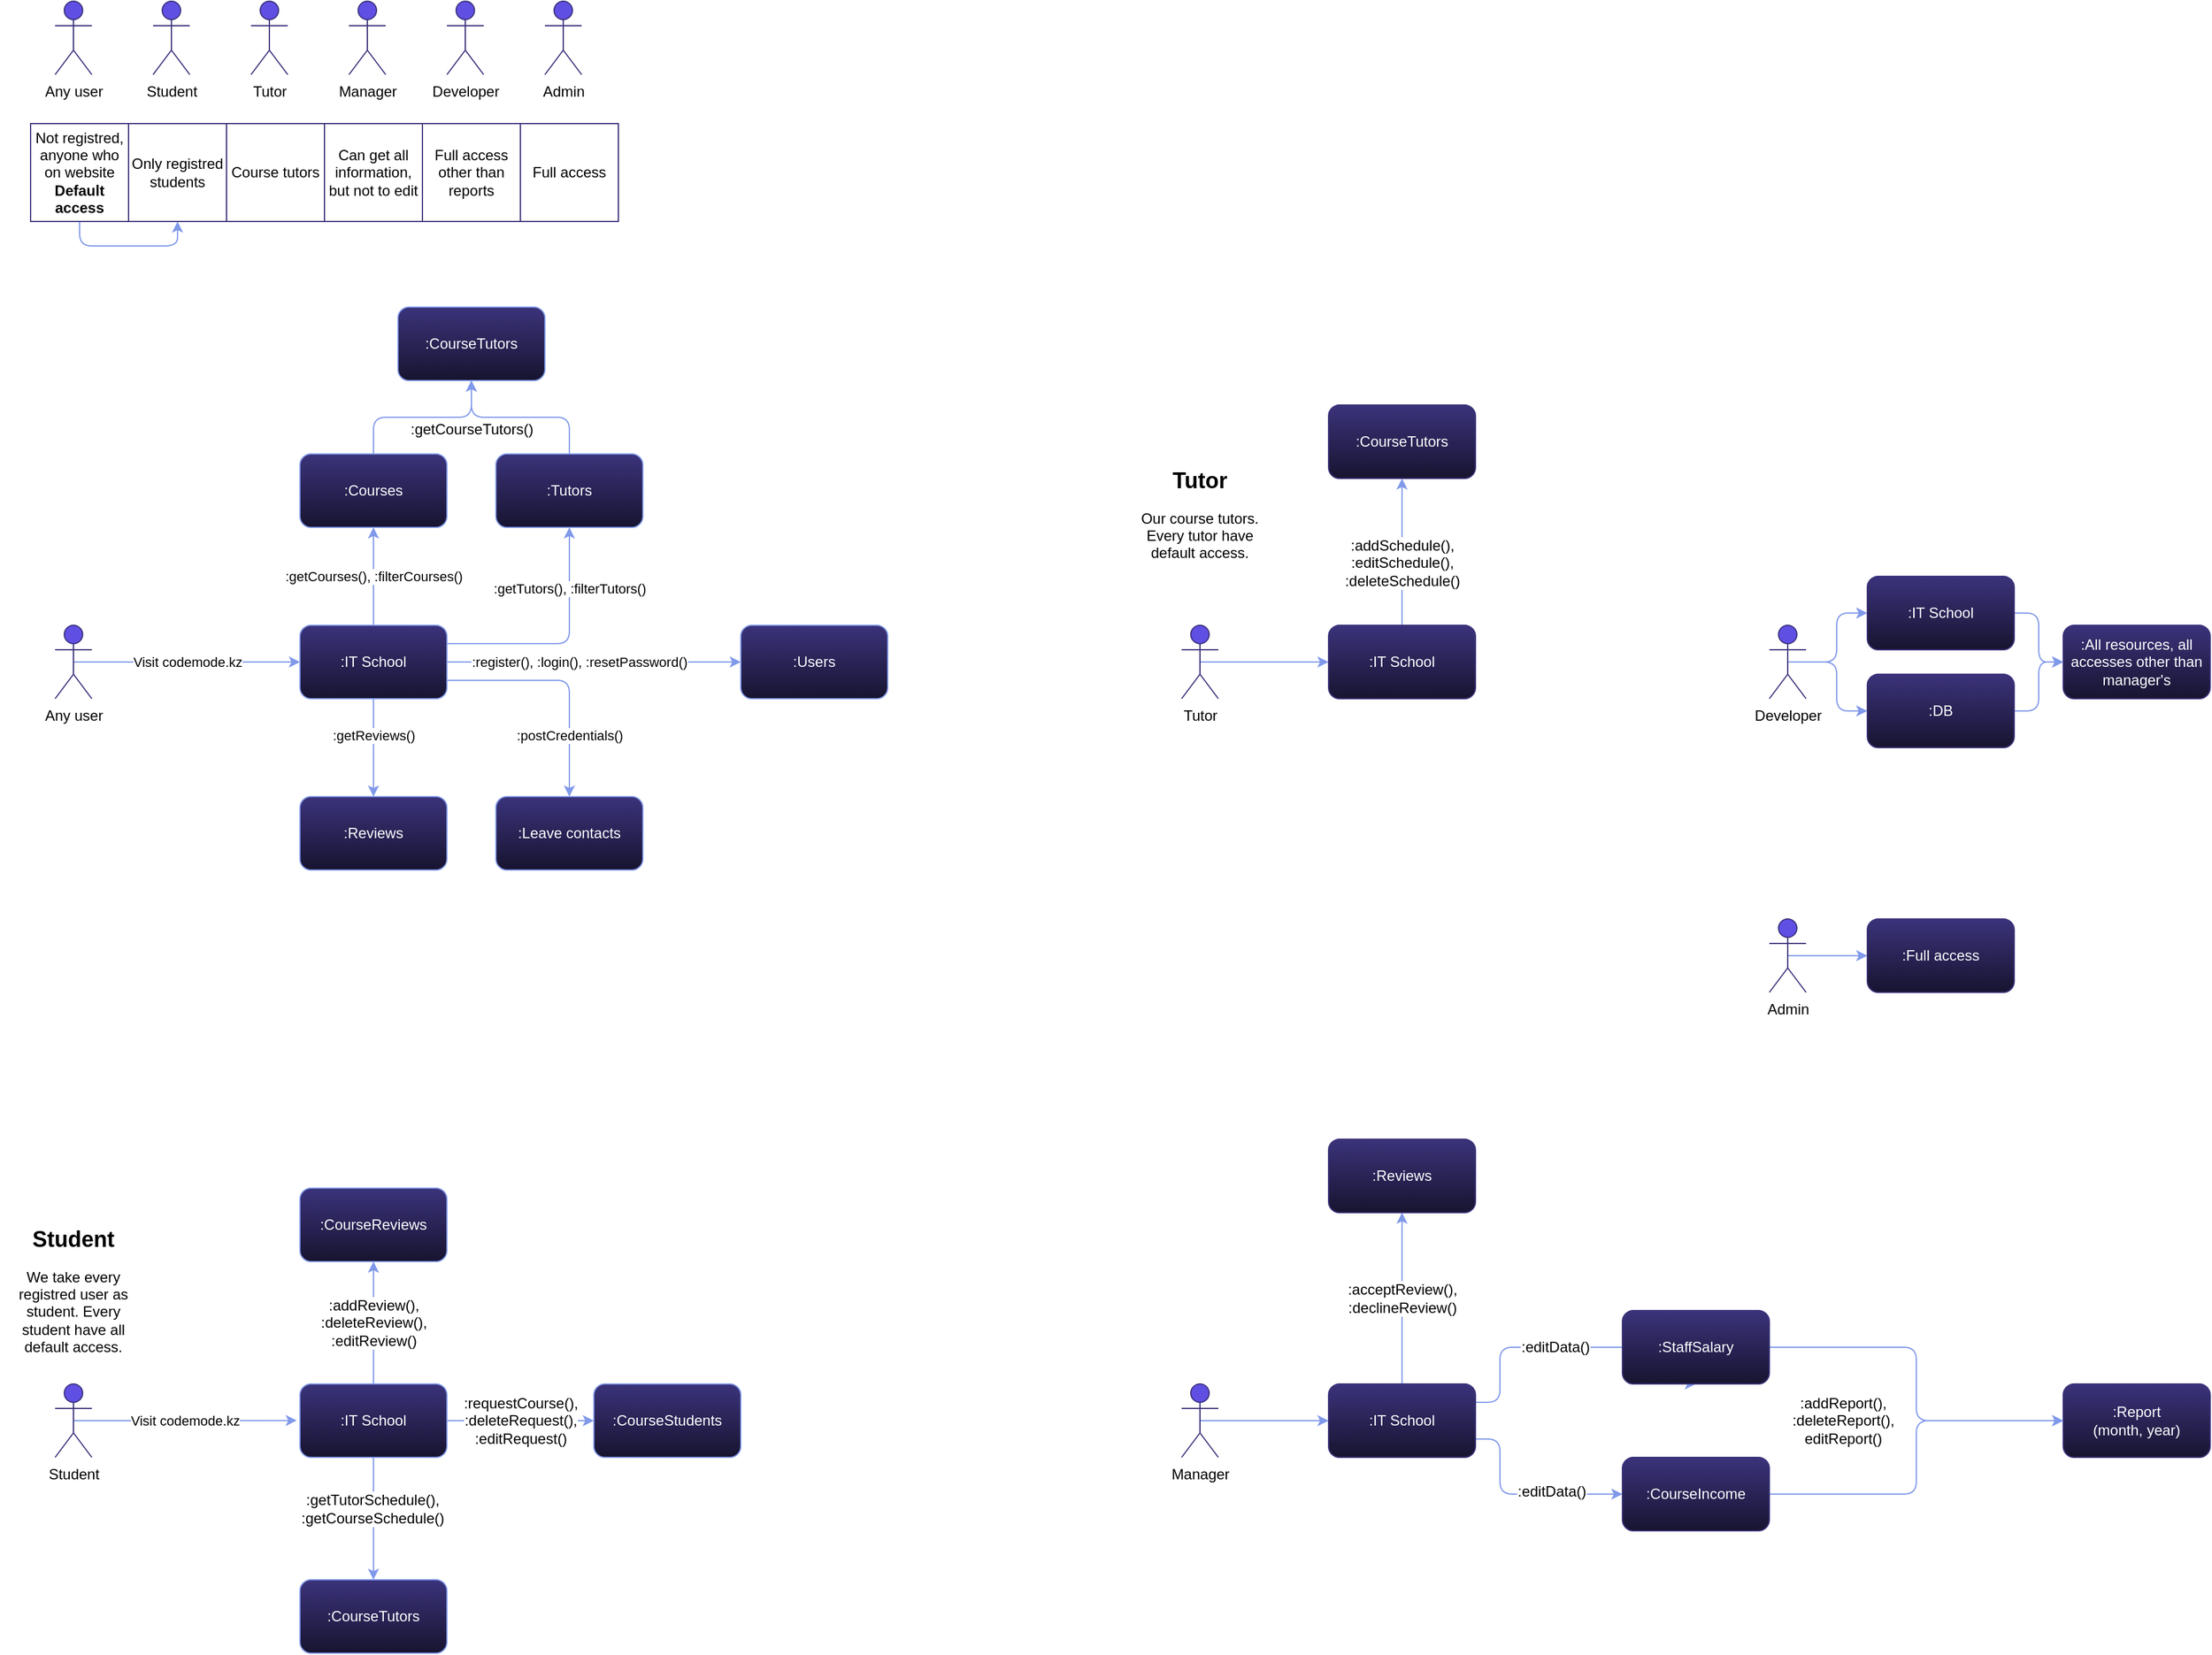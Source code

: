 <mxfile version="20.5.1" type="github">
  <diagram id="ZWF6b7iuOPfIiEEski0A" name="Страница 1">
    <mxGraphModel dx="1169" dy="450" grid="0" gridSize="10" guides="1" tooltips="1" connect="1" arrows="1" fold="1" page="0" pageScale="1" pageWidth="827" pageHeight="1169" math="0" shadow="0">
      <root>
        <mxCell id="0" />
        <mxCell id="1" parent="0" />
        <mxCell id="YZMeSxpaRm9HqnoEJb-N-1" value="Any user" style="shape=umlActor;verticalLabelPosition=bottom;verticalAlign=top;html=1;outlineConnect=0;fillColor=#5F4FE3;strokeColor=#3B337B;" parent="1" vertex="1">
          <mxGeometry x="40" y="20" width="30" height="60" as="geometry" />
        </mxCell>
        <mxCell id="YZMeSxpaRm9HqnoEJb-N-5" value="Manager" style="shape=umlActor;verticalLabelPosition=bottom;verticalAlign=top;html=1;outlineConnect=0;fillColor=#5F4FE3;strokeColor=#3B337B;" parent="1" vertex="1">
          <mxGeometry x="280" y="20" width="30" height="60" as="geometry" />
        </mxCell>
        <mxCell id="YZMeSxpaRm9HqnoEJb-N-8" value="Admin" style="shape=umlActor;verticalLabelPosition=bottom;verticalAlign=top;html=1;outlineConnect=0;fillColor=#5F4FE3;strokeColor=#3B337B;" parent="1" vertex="1">
          <mxGeometry x="440" y="20" width="30" height="60" as="geometry" />
        </mxCell>
        <mxCell id="YZMeSxpaRm9HqnoEJb-N-9" value="Developer" style="shape=umlActor;verticalLabelPosition=bottom;verticalAlign=top;html=1;outlineConnect=0;fillColor=#5F4FE3;strokeColor=#3B337B;" parent="1" vertex="1">
          <mxGeometry x="360" y="20" width="30" height="60" as="geometry" />
        </mxCell>
        <mxCell id="YZMeSxpaRm9HqnoEJb-N-10" value="Student" style="shape=umlActor;verticalLabelPosition=bottom;verticalAlign=top;html=1;outlineConnect=0;fillColor=#5F4FE3;strokeColor=#3B337B;" parent="1" vertex="1">
          <mxGeometry x="120" y="20" width="30" height="60" as="geometry" />
        </mxCell>
        <mxCell id="YZMeSxpaRm9HqnoEJb-N-15" value="Tutor" style="shape=umlActor;verticalLabelPosition=bottom;verticalAlign=top;html=1;outlineConnect=0;fillColor=#5F4FE3;strokeColor=#3B337B;" parent="1" vertex="1">
          <mxGeometry x="200" y="20" width="30" height="60" as="geometry" />
        </mxCell>
        <mxCell id="YZMeSxpaRm9HqnoEJb-N-58" style="edgeStyle=orthogonalEdgeStyle;rounded=1;orthogonalLoop=1;jettySize=auto;html=1;exitX=0.5;exitY=1;exitDx=0;exitDy=0;entryX=0.5;entryY=1;entryDx=0;entryDy=0;strokeColor=#8099E9;" parent="1" source="YZMeSxpaRm9HqnoEJb-N-20" target="YZMeSxpaRm9HqnoEJb-N-21" edge="1">
          <mxGeometry relative="1" as="geometry" />
        </mxCell>
        <mxCell id="YZMeSxpaRm9HqnoEJb-N-20" value="Not registred, anyone who on website&lt;br&gt;&lt;b&gt;Default access&lt;/b&gt;" style="rounded=0;whiteSpace=wrap;html=1;strokeColor=#3B337B;" parent="1" vertex="1">
          <mxGeometry x="20" y="120" width="80" height="80" as="geometry" />
        </mxCell>
        <mxCell id="YZMeSxpaRm9HqnoEJb-N-21" value="Only registred students" style="rounded=0;whiteSpace=wrap;html=1;strokeColor=#3B337B;" parent="1" vertex="1">
          <mxGeometry x="100" y="120" width="80" height="80" as="geometry" />
        </mxCell>
        <mxCell id="YZMeSxpaRm9HqnoEJb-N-22" value="Course tutors" style="rounded=0;whiteSpace=wrap;html=1;strokeColor=#3B337B;" parent="1" vertex="1">
          <mxGeometry x="180" y="120" width="80" height="80" as="geometry" />
        </mxCell>
        <mxCell id="YZMeSxpaRm9HqnoEJb-N-23" value="Can get all information, but not to edit" style="rounded=0;whiteSpace=wrap;html=1;strokeColor=#3B337B;" parent="1" vertex="1">
          <mxGeometry x="260" y="120" width="80" height="80" as="geometry" />
        </mxCell>
        <mxCell id="YZMeSxpaRm9HqnoEJb-N-24" value="Full access other than reports" style="rounded=0;whiteSpace=wrap;html=1;strokeColor=#3B337B;" parent="1" vertex="1">
          <mxGeometry x="340" y="120" width="80" height="80" as="geometry" />
        </mxCell>
        <mxCell id="YZMeSxpaRm9HqnoEJb-N-25" value="Full access" style="rounded=0;whiteSpace=wrap;html=1;strokeColor=#3B337B;" parent="1" vertex="1">
          <mxGeometry x="420" y="120" width="80" height="80" as="geometry" />
        </mxCell>
        <mxCell id="YZMeSxpaRm9HqnoEJb-N-28" value="Visit codemode.kz" style="edgeStyle=orthogonalEdgeStyle;rounded=1;orthogonalLoop=1;jettySize=auto;html=1;entryX=0;entryY=0.5;entryDx=0;entryDy=0;strokeColor=#8099E9;exitX=0.5;exitY=0.5;exitDx=0;exitDy=0;exitPerimeter=0;" parent="1" source="YZMeSxpaRm9HqnoEJb-N-26" target="YZMeSxpaRm9HqnoEJb-N-29" edge="1">
          <mxGeometry relative="1" as="geometry">
            <mxPoint x="240" y="550" as="targetPoint" />
            <Array as="points" />
          </mxGeometry>
        </mxCell>
        <mxCell id="YZMeSxpaRm9HqnoEJb-N-26" value="Any user" style="shape=umlActor;verticalLabelPosition=bottom;verticalAlign=top;html=1;outlineConnect=0;fillColor=#5F4FE3;strokeColor=#3B337B;" parent="1" vertex="1">
          <mxGeometry x="40" y="530" width="30" height="60" as="geometry" />
        </mxCell>
        <mxCell id="YZMeSxpaRm9HqnoEJb-N-32" value=":getCourses(), :filterCourses()" style="edgeStyle=orthogonalEdgeStyle;rounded=1;orthogonalLoop=1;jettySize=auto;html=1;exitX=0.5;exitY=0;exitDx=0;exitDy=0;entryX=0.5;entryY=1;entryDx=0;entryDy=0;strokeColor=#8099E9;" parent="1" source="YZMeSxpaRm9HqnoEJb-N-29" target="YZMeSxpaRm9HqnoEJb-N-46" edge="1">
          <mxGeometry relative="1" as="geometry">
            <mxPoint x="300" y="450" as="targetPoint" />
          </mxGeometry>
        </mxCell>
        <mxCell id="YZMeSxpaRm9HqnoEJb-N-34" value=":getTutors(), :filterTutors()" style="edgeStyle=orthogonalEdgeStyle;rounded=1;orthogonalLoop=1;jettySize=auto;html=1;exitX=1;exitY=0.25;exitDx=0;exitDy=0;entryX=0.5;entryY=1;entryDx=0;entryDy=0;strokeColor=#8099E9;" parent="1" source="YZMeSxpaRm9HqnoEJb-N-29" target="YZMeSxpaRm9HqnoEJb-N-47" edge="1">
          <mxGeometry x="0.487" relative="1" as="geometry">
            <mxPoint x="460" y="450" as="targetPoint" />
            <Array as="points">
              <mxPoint x="460" y="545" />
            </Array>
            <mxPoint as="offset" />
          </mxGeometry>
        </mxCell>
        <mxCell id="YZMeSxpaRm9HqnoEJb-N-38" style="edgeStyle=orthogonalEdgeStyle;rounded=1;orthogonalLoop=1;jettySize=auto;html=1;exitX=0.5;exitY=1;exitDx=0;exitDy=0;entryX=0.5;entryY=0;entryDx=0;entryDy=0;strokeColor=#8099E9;" parent="1" source="YZMeSxpaRm9HqnoEJb-N-29" edge="1">
          <mxGeometry relative="1" as="geometry">
            <mxPoint x="300" y="670" as="targetPoint" />
          </mxGeometry>
        </mxCell>
        <mxCell id="YZMeSxpaRm9HqnoEJb-N-39" value=":getReviews()" style="edgeLabel;html=1;align=center;verticalAlign=middle;resizable=0;points=[];" parent="YZMeSxpaRm9HqnoEJb-N-38" vertex="1" connectable="0">
          <mxGeometry x="-0.254" relative="1" as="geometry">
            <mxPoint as="offset" />
          </mxGeometry>
        </mxCell>
        <mxCell id="YZMeSxpaRm9HqnoEJb-N-41" style="edgeStyle=orthogonalEdgeStyle;rounded=1;orthogonalLoop=1;jettySize=auto;html=1;exitX=1;exitY=0.75;exitDx=0;exitDy=0;entryX=0.5;entryY=0;entryDx=0;entryDy=0;strokeColor=#8099E9;" parent="1" source="YZMeSxpaRm9HqnoEJb-N-29" target="YZMeSxpaRm9HqnoEJb-N-49" edge="1">
          <mxGeometry relative="1" as="geometry">
            <mxPoint x="460" y="670" as="targetPoint" />
          </mxGeometry>
        </mxCell>
        <mxCell id="YZMeSxpaRm9HqnoEJb-N-42" value=":postCredentials()" style="edgeLabel;html=1;align=center;verticalAlign=middle;resizable=0;points=[];" parent="YZMeSxpaRm9HqnoEJb-N-41" vertex="1" connectable="0">
          <mxGeometry x="0.363" relative="1" as="geometry">
            <mxPoint y="12" as="offset" />
          </mxGeometry>
        </mxCell>
        <mxCell id="YZMeSxpaRm9HqnoEJb-N-44" style="edgeStyle=orthogonalEdgeStyle;rounded=1;orthogonalLoop=1;jettySize=auto;html=1;exitX=1;exitY=0.5;exitDx=0;exitDy=0;entryX=0;entryY=0.5;entryDx=0;entryDy=0;strokeColor=#8099E9;" parent="1" source="YZMeSxpaRm9HqnoEJb-N-29" target="YZMeSxpaRm9HqnoEJb-N-48" edge="1">
          <mxGeometry relative="1" as="geometry">
            <mxPoint x="560" y="560" as="targetPoint" />
          </mxGeometry>
        </mxCell>
        <mxCell id="YZMeSxpaRm9HqnoEJb-N-45" value=":register(), :login(), :resetPassword()" style="edgeLabel;html=1;align=center;verticalAlign=middle;resizable=0;points=[];" parent="YZMeSxpaRm9HqnoEJb-N-44" vertex="1" connectable="0">
          <mxGeometry x="0.606" y="-2" relative="1" as="geometry">
            <mxPoint x="-85" y="-2" as="offset" />
          </mxGeometry>
        </mxCell>
        <mxCell id="YZMeSxpaRm9HqnoEJb-N-29" value=":IT School" style="rounded=1;whiteSpace=wrap;html=1;fillColor=#3B337B;strokeColor=#8099E9;fontColor=#ffffff;gradientColor=#171430;gradientDirection=south;" parent="1" vertex="1">
          <mxGeometry x="240" y="530" width="120" height="60" as="geometry" />
        </mxCell>
        <mxCell id="YZMeSxpaRm9HqnoEJb-N-62" style="edgeStyle=orthogonalEdgeStyle;rounded=1;orthogonalLoop=1;jettySize=auto;html=1;exitX=0.5;exitY=0;exitDx=0;exitDy=0;entryX=0.5;entryY=1;entryDx=0;entryDy=0;strokeColor=#8099E9;fontSize=12;" parent="1" source="YZMeSxpaRm9HqnoEJb-N-46" target="YZMeSxpaRm9HqnoEJb-N-61" edge="1">
          <mxGeometry relative="1" as="geometry" />
        </mxCell>
        <mxCell id="YZMeSxpaRm9HqnoEJb-N-72" value=":getCourseTutors()" style="edgeLabel;html=1;align=center;verticalAlign=middle;resizable=0;points=[];fontSize=12;" parent="YZMeSxpaRm9HqnoEJb-N-62" vertex="1" connectable="0">
          <mxGeometry x="0.345" y="-1" relative="1" as="geometry">
            <mxPoint x="16" y="9" as="offset" />
          </mxGeometry>
        </mxCell>
        <mxCell id="YZMeSxpaRm9HqnoEJb-N-46" value=":Courses" style="rounded=1;whiteSpace=wrap;html=1;fillColor=#3B337B;strokeColor=#8099E9;fontColor=#ffffff;gradientColor=#171430;gradientDirection=south;" parent="1" vertex="1">
          <mxGeometry x="240" y="390" width="120" height="60" as="geometry" />
        </mxCell>
        <mxCell id="YZMeSxpaRm9HqnoEJb-N-64" style="edgeStyle=orthogonalEdgeStyle;rounded=1;orthogonalLoop=1;jettySize=auto;html=1;exitX=0.5;exitY=0;exitDx=0;exitDy=0;strokeColor=#8099E9;fontSize=12;entryX=0.5;entryY=1;entryDx=0;entryDy=0;" parent="1" source="YZMeSxpaRm9HqnoEJb-N-47" target="YZMeSxpaRm9HqnoEJb-N-61" edge="1">
          <mxGeometry relative="1" as="geometry">
            <mxPoint x="380.029" y="380" as="targetPoint" />
          </mxGeometry>
        </mxCell>
        <mxCell id="YZMeSxpaRm9HqnoEJb-N-47" value=":Tutors" style="rounded=1;whiteSpace=wrap;html=1;fillColor=#3B337B;strokeColor=#8099E9;fontColor=#ffffff;gradientColor=#171430;gradientDirection=south;" parent="1" vertex="1">
          <mxGeometry x="400" y="390" width="120" height="60" as="geometry" />
        </mxCell>
        <mxCell id="YZMeSxpaRm9HqnoEJb-N-48" value=":Users" style="rounded=1;whiteSpace=wrap;html=1;fillColor=#3B337B;strokeColor=#8099E9;fontColor=#ffffff;gradientColor=#171430;gradientDirection=south;" parent="1" vertex="1">
          <mxGeometry x="600" y="530" width="120" height="60" as="geometry" />
        </mxCell>
        <mxCell id="YZMeSxpaRm9HqnoEJb-N-49" value=":Leave contacts" style="rounded=1;whiteSpace=wrap;html=1;fillColor=#3B337B;strokeColor=#8099E9;fontColor=#ffffff;gradientColor=#171430;gradientDirection=south;" parent="1" vertex="1">
          <mxGeometry x="400" y="670" width="120" height="60" as="geometry" />
        </mxCell>
        <mxCell id="YZMeSxpaRm9HqnoEJb-N-50" value=":Reviews" style="rounded=1;whiteSpace=wrap;html=1;fillColor=#3B337B;strokeColor=#8099E9;fontColor=#ffffff;gradientColor=#171430;gradientDirection=south;" parent="1" vertex="1">
          <mxGeometry x="240" y="670" width="120" height="60" as="geometry" />
        </mxCell>
        <mxCell id="YZMeSxpaRm9HqnoEJb-N-53" value="Visit codemode.kz" style="edgeStyle=orthogonalEdgeStyle;rounded=0;orthogonalLoop=1;jettySize=auto;html=1;exitX=0.5;exitY=0.5;exitDx=0;exitDy=0;exitPerimeter=0;entryX=-0.022;entryY=0.497;entryDx=0;entryDy=0;entryPerimeter=0;strokeColor=#8099E9;" parent="1" source="YZMeSxpaRm9HqnoEJb-N-51" target="YZMeSxpaRm9HqnoEJb-N-52" edge="1">
          <mxGeometry relative="1" as="geometry">
            <Array as="points">
              <mxPoint x="90" y="1180" />
              <mxPoint x="90" y="1180" />
            </Array>
          </mxGeometry>
        </mxCell>
        <mxCell id="YZMeSxpaRm9HqnoEJb-N-51" value="Student" style="shape=umlActor;verticalLabelPosition=bottom;verticalAlign=top;html=1;outlineConnect=0;fillColor=#5F4FE3;strokeColor=#3B337B;" parent="1" vertex="1">
          <mxGeometry x="40" y="1150" width="30" height="60" as="geometry" />
        </mxCell>
        <mxCell id="YZMeSxpaRm9HqnoEJb-N-65" value=":addReview(), &lt;br&gt;:deleteReview(), &lt;br&gt;:editReview()" style="edgeStyle=orthogonalEdgeStyle;rounded=1;orthogonalLoop=1;jettySize=auto;html=1;exitX=0.5;exitY=0;exitDx=0;exitDy=0;entryX=0.5;entryY=1;entryDx=0;entryDy=0;strokeColor=#8099E9;fontSize=12;" parent="1" source="YZMeSxpaRm9HqnoEJb-N-52" target="YZMeSxpaRm9HqnoEJb-N-60" edge="1">
          <mxGeometry relative="1" as="geometry" />
        </mxCell>
        <mxCell id="YZMeSxpaRm9HqnoEJb-N-67" style="edgeStyle=orthogonalEdgeStyle;rounded=1;orthogonalLoop=1;jettySize=auto;html=1;exitX=1;exitY=0.5;exitDx=0;exitDy=0;entryX=0;entryY=0.5;entryDx=0;entryDy=0;strokeColor=#8099E9;fontSize=12;" parent="1" source="YZMeSxpaRm9HqnoEJb-N-52" target="YZMeSxpaRm9HqnoEJb-N-66" edge="1">
          <mxGeometry relative="1" as="geometry" />
        </mxCell>
        <mxCell id="YZMeSxpaRm9HqnoEJb-N-68" value=":requestCourse(), &lt;br&gt;:deleteRequest(),&lt;br&gt;:editRequest()" style="edgeLabel;html=1;align=center;verticalAlign=middle;resizable=0;points=[];fontSize=12;" parent="YZMeSxpaRm9HqnoEJb-N-67" vertex="1" connectable="0">
          <mxGeometry x="0.167" y="2" relative="1" as="geometry">
            <mxPoint x="-10" y="2" as="offset" />
          </mxGeometry>
        </mxCell>
        <mxCell id="YZMeSxpaRm9HqnoEJb-N-70" style="edgeStyle=orthogonalEdgeStyle;rounded=1;orthogonalLoop=1;jettySize=auto;html=1;exitX=0.5;exitY=1;exitDx=0;exitDy=0;entryX=0.5;entryY=0;entryDx=0;entryDy=0;strokeColor=#8099E9;fontSize=12;" parent="1" source="YZMeSxpaRm9HqnoEJb-N-52" target="YZMeSxpaRm9HqnoEJb-N-69" edge="1">
          <mxGeometry relative="1" as="geometry">
            <Array as="points" />
          </mxGeometry>
        </mxCell>
        <mxCell id="YZMeSxpaRm9HqnoEJb-N-71" value=":getTutorSchedule(), &lt;br&gt;:getCourseSchedule()" style="edgeLabel;html=1;align=center;verticalAlign=middle;resizable=0;points=[];fontSize=12;" parent="YZMeSxpaRm9HqnoEJb-N-70" vertex="1" connectable="0">
          <mxGeometry x="-0.161" y="-1" relative="1" as="geometry">
            <mxPoint as="offset" />
          </mxGeometry>
        </mxCell>
        <mxCell id="YZMeSxpaRm9HqnoEJb-N-52" value=":IT School" style="rounded=1;whiteSpace=wrap;html=1;fillColor=#3B337B;strokeColor=#8099E9;fontColor=#ffffff;gradientColor=#171430;gradientDirection=south;" parent="1" vertex="1">
          <mxGeometry x="240" y="1150" width="120" height="60" as="geometry" />
        </mxCell>
        <mxCell id="YZMeSxpaRm9HqnoEJb-N-59" value="&lt;h1 style=&quot;font-size: 18px;&quot;&gt;Student&lt;/h1&gt;&lt;p style=&quot;&quot;&gt;We take every registred user as student. Every student have all default access.&lt;/p&gt;" style="text;html=1;strokeColor=none;fillColor=none;spacing=5;spacingTop=-20;whiteSpace=wrap;overflow=hidden;rounded=0;align=center;" parent="1" vertex="1">
          <mxGeometry x="-5" y="1020" width="120" height="120" as="geometry" />
        </mxCell>
        <mxCell id="YZMeSxpaRm9HqnoEJb-N-60" value=":CourseReviews" style="rounded=1;whiteSpace=wrap;html=1;fillColor=#3B337B;strokeColor=#8099E9;fontColor=#ffffff;gradientColor=#171430;gradientDirection=south;" parent="1" vertex="1">
          <mxGeometry x="240" y="990" width="120" height="60" as="geometry" />
        </mxCell>
        <mxCell id="YZMeSxpaRm9HqnoEJb-N-61" value=":CourseTutors" style="rounded=1;whiteSpace=wrap;html=1;fillColor=#3B337B;strokeColor=#8099E9;fontColor=#ffffff;gradientColor=#171430;gradientDirection=south;" parent="1" vertex="1">
          <mxGeometry x="320" y="270" width="120" height="60" as="geometry" />
        </mxCell>
        <mxCell id="YZMeSxpaRm9HqnoEJb-N-66" value=":CourseStudents" style="rounded=1;whiteSpace=wrap;html=1;fillColor=#3B337B;strokeColor=#8099E9;fontColor=#ffffff;gradientColor=#171430;gradientDirection=south;" parent="1" vertex="1">
          <mxGeometry x="480" y="1150" width="120" height="60" as="geometry" />
        </mxCell>
        <mxCell id="YZMeSxpaRm9HqnoEJb-N-69" value=":CourseTutors" style="rounded=1;whiteSpace=wrap;html=1;fillColor=#3B337B;strokeColor=#8099E9;fontColor=#ffffff;gradientColor=#171430;gradientDirection=south;" parent="1" vertex="1">
          <mxGeometry x="240" y="1310" width="120" height="60" as="geometry" />
        </mxCell>
        <mxCell id="RXY274BOxz8V3t3p-DMx-3" style="edgeStyle=orthogonalEdgeStyle;rounded=1;orthogonalLoop=1;jettySize=auto;html=1;exitX=0.5;exitY=0.5;exitDx=0;exitDy=0;exitPerimeter=0;entryX=0;entryY=0.5;entryDx=0;entryDy=0;strokeColor=#8099E9;fontSize=12;" edge="1" parent="1" source="RXY274BOxz8V3t3p-DMx-1" target="RXY274BOxz8V3t3p-DMx-2">
          <mxGeometry relative="1" as="geometry" />
        </mxCell>
        <mxCell id="RXY274BOxz8V3t3p-DMx-1" value="Tutor" style="shape=umlActor;verticalLabelPosition=bottom;verticalAlign=top;html=1;outlineConnect=0;fillColor=#5F4FE3;strokeColor=#3B337B;" vertex="1" parent="1">
          <mxGeometry x="960" y="530" width="30" height="60" as="geometry" />
        </mxCell>
        <mxCell id="RXY274BOxz8V3t3p-DMx-5" style="edgeStyle=orthogonalEdgeStyle;rounded=1;orthogonalLoop=1;jettySize=auto;html=1;exitX=0.5;exitY=0;exitDx=0;exitDy=0;entryX=0.5;entryY=1;entryDx=0;entryDy=0;strokeColor=#8099E9;fontSize=12;fontColor=#FFFFFF;" edge="1" parent="1" source="RXY274BOxz8V3t3p-DMx-2" target="RXY274BOxz8V3t3p-DMx-4">
          <mxGeometry relative="1" as="geometry" />
        </mxCell>
        <mxCell id="RXY274BOxz8V3t3p-DMx-6" value=":addSchedule(), &lt;br&gt;:editSchedule(), &lt;br&gt;:deleteSchedule()" style="edgeLabel;html=1;align=center;verticalAlign=middle;resizable=0;points=[];fontSize=12;fontColor=#000000;" vertex="1" connectable="0" parent="RXY274BOxz8V3t3p-DMx-5">
          <mxGeometry x="-0.147" relative="1" as="geometry">
            <mxPoint as="offset" />
          </mxGeometry>
        </mxCell>
        <mxCell id="RXY274BOxz8V3t3p-DMx-2" value="&lt;font color=&quot;#ffffff&quot;&gt;:IT School&lt;/font&gt;" style="rounded=1;whiteSpace=wrap;html=1;strokeColor=#3B337B;fontSize=12;fillColor=#3B337B;gradientColor=#171430;gradientDirection=south;" vertex="1" parent="1">
          <mxGeometry x="1080" y="530" width="120" height="60" as="geometry" />
        </mxCell>
        <mxCell id="RXY274BOxz8V3t3p-DMx-4" value=":CourseTutors" style="rounded=1;whiteSpace=wrap;html=1;strokeColor=#3B337B;fontSize=12;fontColor=#FFFFFF;fillColor=#3B337B;gradientColor=#171430;gradientDirection=south;" vertex="1" parent="1">
          <mxGeometry x="1080" y="350" width="120" height="60" as="geometry" />
        </mxCell>
        <mxCell id="RXY274BOxz8V3t3p-DMx-7" value="&lt;h1 style=&quot;font-size: 18px;&quot;&gt;Tutor&lt;/h1&gt;&lt;p style=&quot;&quot;&gt;Our course tutors. Every tutor have default access.&lt;/p&gt;" style="text;html=1;strokeColor=none;fillColor=none;spacing=5;spacingTop=-20;whiteSpace=wrap;overflow=hidden;rounded=0;align=center;" vertex="1" parent="1">
          <mxGeometry x="915" y="400" width="120" height="120" as="geometry" />
        </mxCell>
        <mxCell id="RXY274BOxz8V3t3p-DMx-10" style="edgeStyle=orthogonalEdgeStyle;rounded=1;orthogonalLoop=1;jettySize=auto;html=1;exitX=0.5;exitY=0.5;exitDx=0;exitDy=0;exitPerimeter=0;entryX=0;entryY=0.5;entryDx=0;entryDy=0;strokeColor=#8099E9;fontSize=12;fontColor=#FFFFFF;" edge="1" parent="1" source="RXY274BOxz8V3t3p-DMx-8" target="RXY274BOxz8V3t3p-DMx-9">
          <mxGeometry relative="1" as="geometry" />
        </mxCell>
        <mxCell id="RXY274BOxz8V3t3p-DMx-8" value="Manager" style="shape=umlActor;verticalLabelPosition=bottom;verticalAlign=top;html=1;outlineConnect=0;fillColor=#5F4FE3;strokeColor=#3B337B;" vertex="1" parent="1">
          <mxGeometry x="960" y="1150" width="30" height="60" as="geometry" />
        </mxCell>
        <mxCell id="RXY274BOxz8V3t3p-DMx-12" style="edgeStyle=orthogonalEdgeStyle;rounded=1;orthogonalLoop=1;jettySize=auto;html=1;exitX=0.5;exitY=0;exitDx=0;exitDy=0;strokeColor=#8099E9;fontSize=12;fontColor=#FFFFFF;" edge="1" parent="1" source="RXY274BOxz8V3t3p-DMx-9" target="RXY274BOxz8V3t3p-DMx-11">
          <mxGeometry relative="1" as="geometry" />
        </mxCell>
        <mxCell id="RXY274BOxz8V3t3p-DMx-13" value="&lt;font color=&quot;#000000&quot;&gt;:acceptReview(), &lt;br&gt;:declineReview()&lt;/font&gt;" style="edgeLabel;html=1;align=center;verticalAlign=middle;resizable=0;points=[];fontSize=12;fontColor=#FFFFFF;" vertex="1" connectable="0" parent="RXY274BOxz8V3t3p-DMx-12">
          <mxGeometry x="-0.195" y="-2" relative="1" as="geometry">
            <mxPoint x="-2" y="-14" as="offset" />
          </mxGeometry>
        </mxCell>
        <mxCell id="RXY274BOxz8V3t3p-DMx-15" style="edgeStyle=orthogonalEdgeStyle;rounded=1;orthogonalLoop=1;jettySize=auto;html=1;exitX=1;exitY=0.25;exitDx=0;exitDy=0;entryX=0.5;entryY=1;entryDx=0;entryDy=0;strokeColor=#8099E9;fontSize=12;fontColor=#000000;" edge="1" parent="1" source="RXY274BOxz8V3t3p-DMx-9" target="RXY274BOxz8V3t3p-DMx-14">
          <mxGeometry relative="1" as="geometry">
            <Array as="points">
              <mxPoint x="1220" y="1165" />
              <mxPoint x="1220" y="1120" />
              <mxPoint x="1340" y="1120" />
              <mxPoint x="1340" y="1150" />
            </Array>
          </mxGeometry>
        </mxCell>
        <mxCell id="RXY274BOxz8V3t3p-DMx-16" value=":editData()" style="edgeLabel;html=1;align=center;verticalAlign=middle;resizable=0;points=[];fontSize=12;fontColor=#000000;" vertex="1" connectable="0" parent="RXY274BOxz8V3t3p-DMx-15">
          <mxGeometry x="-0.136" relative="1" as="geometry">
            <mxPoint as="offset" />
          </mxGeometry>
        </mxCell>
        <mxCell id="RXY274BOxz8V3t3p-DMx-22" style="edgeStyle=orthogonalEdgeStyle;rounded=1;orthogonalLoop=1;jettySize=auto;html=1;exitX=1;exitY=0.75;exitDx=0;exitDy=0;entryX=0;entryY=0.5;entryDx=0;entryDy=0;strokeColor=#8099E9;fontSize=12;fontColor=#000000;" edge="1" parent="1" source="RXY274BOxz8V3t3p-DMx-9" target="RXY274BOxz8V3t3p-DMx-21">
          <mxGeometry relative="1" as="geometry">
            <Array as="points">
              <mxPoint x="1220" y="1195" />
              <mxPoint x="1220" y="1240" />
            </Array>
          </mxGeometry>
        </mxCell>
        <mxCell id="RXY274BOxz8V3t3p-DMx-23" value=":editData()" style="edgeLabel;html=1;align=center;verticalAlign=middle;resizable=0;points=[];fontSize=12;fontColor=#000000;" vertex="1" connectable="0" parent="RXY274BOxz8V3t3p-DMx-22">
          <mxGeometry x="0.295" y="2" relative="1" as="geometry">
            <mxPoint as="offset" />
          </mxGeometry>
        </mxCell>
        <mxCell id="RXY274BOxz8V3t3p-DMx-9" value=":IT School" style="rounded=1;whiteSpace=wrap;html=1;strokeColor=#3B337B;fontSize=12;fontColor=#FFFFFF;fillColor=#3B337B;gradientColor=#171430;gradientDirection=south;" vertex="1" parent="1">
          <mxGeometry x="1080" y="1150" width="120" height="60" as="geometry" />
        </mxCell>
        <mxCell id="RXY274BOxz8V3t3p-DMx-11" value=":Reviews" style="rounded=1;whiteSpace=wrap;html=1;strokeColor=#3B337B;fontSize=12;fontColor=#FFFFFF;fillColor=#3B337B;gradientColor=#171430;gradientDirection=south;" vertex="1" parent="1">
          <mxGeometry x="1080" y="950" width="120" height="60" as="geometry" />
        </mxCell>
        <mxCell id="RXY274BOxz8V3t3p-DMx-26" style="edgeStyle=orthogonalEdgeStyle;rounded=1;orthogonalLoop=1;jettySize=auto;html=1;exitX=1;exitY=0.5;exitDx=0;exitDy=0;strokeColor=#8099E9;fontSize=12;fontColor=#000000;entryX=0;entryY=0.5;entryDx=0;entryDy=0;" edge="1" parent="1" source="RXY274BOxz8V3t3p-DMx-14" target="RXY274BOxz8V3t3p-DMx-17">
          <mxGeometry relative="1" as="geometry">
            <mxPoint x="1620" y="1180.0" as="targetPoint" />
          </mxGeometry>
        </mxCell>
        <mxCell id="RXY274BOxz8V3t3p-DMx-14" value=":StaffSalary" style="rounded=1;whiteSpace=wrap;html=1;strokeColor=#3B337B;fontSize=12;fontColor=#FFFFFF;fillColor=#3B337B;gradientColor=#171430;gradientDirection=south;" vertex="1" parent="1">
          <mxGeometry x="1320" y="1090" width="120" height="60" as="geometry" />
        </mxCell>
        <mxCell id="RXY274BOxz8V3t3p-DMx-17" value=":Report&lt;br&gt;(month, year)" style="rounded=1;whiteSpace=wrap;html=1;strokeColor=#3B337B;fontSize=12;fontColor=#FFFFFF;fillColor=#3B337B;gradientColor=#171430;gradientDirection=south;" vertex="1" parent="1">
          <mxGeometry x="1680" y="1150" width="120" height="60" as="geometry" />
        </mxCell>
        <mxCell id="RXY274BOxz8V3t3p-DMx-24" style="edgeStyle=orthogonalEdgeStyle;rounded=1;orthogonalLoop=1;jettySize=auto;html=1;exitX=1;exitY=0.5;exitDx=0;exitDy=0;entryX=0;entryY=0.5;entryDx=0;entryDy=0;strokeColor=#8099E9;fontSize=12;fontColor=#000000;" edge="1" parent="1" source="RXY274BOxz8V3t3p-DMx-21" target="RXY274BOxz8V3t3p-DMx-17">
          <mxGeometry relative="1" as="geometry" />
        </mxCell>
        <mxCell id="RXY274BOxz8V3t3p-DMx-21" value=":CourseIncome" style="rounded=1;whiteSpace=wrap;html=1;strokeColor=#3B337B;fontSize=12;fontColor=#FFFFFF;fillColor=#3B337B;gradientColor=#171430;gradientDirection=south;" vertex="1" parent="1">
          <mxGeometry x="1320" y="1210" width="120" height="60" as="geometry" />
        </mxCell>
        <mxCell id="RXY274BOxz8V3t3p-DMx-27" value=":addReport(), &lt;br&gt;:deleteReport(), &lt;br&gt;editReport()" style="text;html=1;align=center;verticalAlign=middle;resizable=0;points=[];autosize=1;strokeColor=none;fillColor=none;fontSize=12;fontColor=#000000;" vertex="1" parent="1">
          <mxGeometry x="1445" y="1150" width="110" height="60" as="geometry" />
        </mxCell>
        <mxCell id="RXY274BOxz8V3t3p-DMx-30" style="edgeStyle=orthogonalEdgeStyle;rounded=1;orthogonalLoop=1;jettySize=auto;html=1;exitX=0.5;exitY=0.5;exitDx=0;exitDy=0;exitPerimeter=0;entryX=0;entryY=0.5;entryDx=0;entryDy=0;strokeColor=#8099E9;fontSize=12;fontColor=#000000;" edge="1" parent="1" source="RXY274BOxz8V3t3p-DMx-28" target="RXY274BOxz8V3t3p-DMx-29">
          <mxGeometry relative="1" as="geometry" />
        </mxCell>
        <mxCell id="RXY274BOxz8V3t3p-DMx-36" style="edgeStyle=orthogonalEdgeStyle;rounded=1;orthogonalLoop=1;jettySize=auto;html=1;exitX=0.5;exitY=0.5;exitDx=0;exitDy=0;exitPerimeter=0;entryX=0;entryY=0.5;entryDx=0;entryDy=0;strokeColor=#8099E9;fontSize=12;fontColor=#000000;" edge="1" parent="1" source="RXY274BOxz8V3t3p-DMx-28" target="RXY274BOxz8V3t3p-DMx-35">
          <mxGeometry relative="1" as="geometry" />
        </mxCell>
        <mxCell id="RXY274BOxz8V3t3p-DMx-28" value="Developer" style="shape=umlActor;verticalLabelPosition=bottom;verticalAlign=top;html=1;outlineConnect=0;fillColor=#5F4FE3;strokeColor=#3B337B;" vertex="1" parent="1">
          <mxGeometry x="1440" y="530" width="30" height="60" as="geometry" />
        </mxCell>
        <mxCell id="RXY274BOxz8V3t3p-DMx-32" style="edgeStyle=orthogonalEdgeStyle;rounded=1;orthogonalLoop=1;jettySize=auto;html=1;exitX=1;exitY=0.5;exitDx=0;exitDy=0;entryX=0;entryY=0.5;entryDx=0;entryDy=0;strokeColor=#8099E9;fontSize=12;fontColor=#000000;" edge="1" parent="1" source="RXY274BOxz8V3t3p-DMx-29" target="RXY274BOxz8V3t3p-DMx-31">
          <mxGeometry relative="1" as="geometry" />
        </mxCell>
        <mxCell id="RXY274BOxz8V3t3p-DMx-29" value="&lt;font color=&quot;#ffffff&quot;&gt;:IT School&lt;/font&gt;" style="rounded=1;whiteSpace=wrap;html=1;strokeColor=#3B337B;fontSize=12;fillColor=#3B337B;gradientColor=#171430;gradientDirection=south;" vertex="1" parent="1">
          <mxGeometry x="1520" y="490" width="120" height="60" as="geometry" />
        </mxCell>
        <mxCell id="RXY274BOxz8V3t3p-DMx-31" value="&lt;font color=&quot;#ffffff&quot;&gt;:All resources, all accesses other than manager&#39;s&lt;/font&gt;" style="rounded=1;whiteSpace=wrap;html=1;strokeColor=#3B337B;fontSize=12;fillColor=#3B337B;gradientColor=#171430;gradientDirection=south;" vertex="1" parent="1">
          <mxGeometry x="1680" y="530" width="120" height="60" as="geometry" />
        </mxCell>
        <mxCell id="RXY274BOxz8V3t3p-DMx-38" style="edgeStyle=orthogonalEdgeStyle;rounded=1;orthogonalLoop=1;jettySize=auto;html=1;exitX=0.5;exitY=0.5;exitDx=0;exitDy=0;exitPerimeter=0;entryX=0;entryY=0.5;entryDx=0;entryDy=0;strokeColor=#8099E9;fontSize=12;fontColor=#000000;" edge="1" parent="1" source="RXY274BOxz8V3t3p-DMx-33" target="RXY274BOxz8V3t3p-DMx-34">
          <mxGeometry relative="1" as="geometry" />
        </mxCell>
        <mxCell id="RXY274BOxz8V3t3p-DMx-33" value="Admin" style="shape=umlActor;verticalLabelPosition=bottom;verticalAlign=top;html=1;outlineConnect=0;fillColor=#5F4FE3;strokeColor=#3B337B;" vertex="1" parent="1">
          <mxGeometry x="1440" y="770" width="30" height="60" as="geometry" />
        </mxCell>
        <mxCell id="RXY274BOxz8V3t3p-DMx-34" value="&lt;font color=&quot;#ffffff&quot;&gt;:Full access&lt;/font&gt;" style="rounded=1;whiteSpace=wrap;html=1;strokeColor=#3B337B;fontSize=12;fillColor=#3B337B;gradientColor=#171430;gradientDirection=south;" vertex="1" parent="1">
          <mxGeometry x="1520" y="770" width="120" height="60" as="geometry" />
        </mxCell>
        <mxCell id="RXY274BOxz8V3t3p-DMx-37" style="edgeStyle=orthogonalEdgeStyle;rounded=1;orthogonalLoop=1;jettySize=auto;html=1;exitX=1;exitY=0.5;exitDx=0;exitDy=0;entryX=0;entryY=0.5;entryDx=0;entryDy=0;strokeColor=#8099E9;fontSize=12;fontColor=#000000;" edge="1" parent="1" source="RXY274BOxz8V3t3p-DMx-35" target="RXY274BOxz8V3t3p-DMx-31">
          <mxGeometry relative="1" as="geometry" />
        </mxCell>
        <mxCell id="RXY274BOxz8V3t3p-DMx-35" value="&lt;font color=&quot;#ffffff&quot;&gt;:DB&lt;/font&gt;" style="rounded=1;whiteSpace=wrap;html=1;strokeColor=#3B337B;fontSize=12;fillColor=#3B337B;gradientColor=#171430;gradientDirection=south;" vertex="1" parent="1">
          <mxGeometry x="1520" y="570" width="120" height="60" as="geometry" />
        </mxCell>
      </root>
    </mxGraphModel>
  </diagram>
</mxfile>
